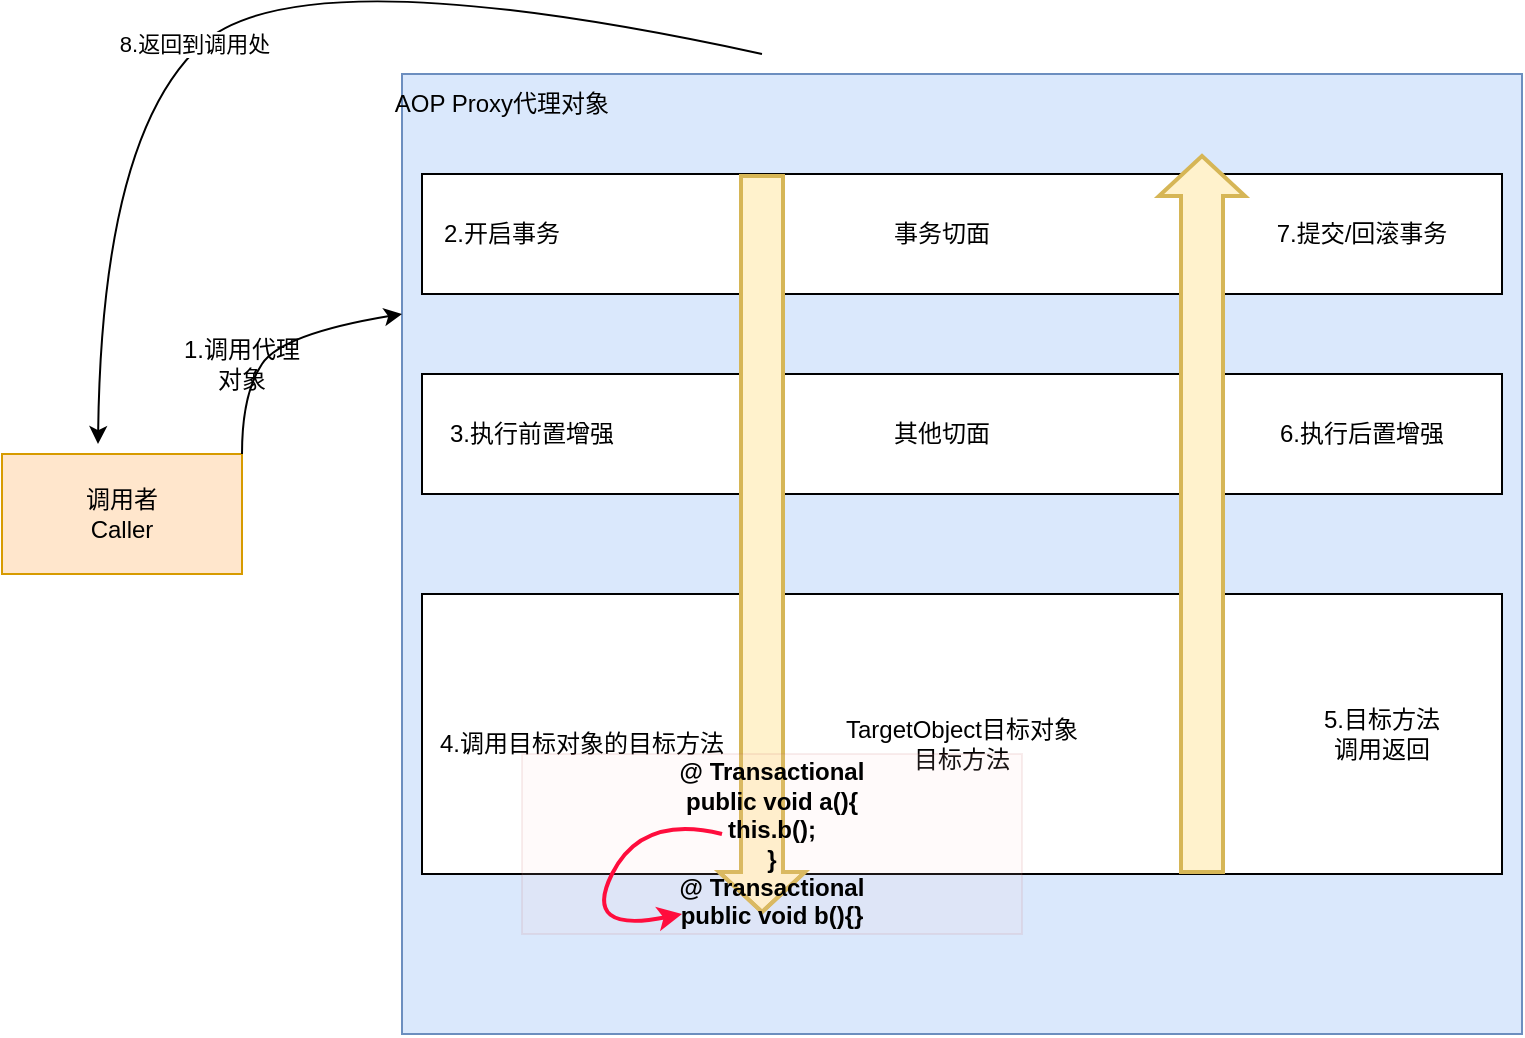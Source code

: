 <mxfile version="22.1.18" type="github">
  <diagram name="第 1 页" id="wLxCkMNg8gMWtOEjlbJJ">
    <mxGraphModel dx="1026" dy="650" grid="1" gridSize="10" guides="1" tooltips="1" connect="1" arrows="1" fold="1" page="1" pageScale="1" pageWidth="827" pageHeight="1169" math="0" shadow="0">
      <root>
        <mxCell id="0" />
        <mxCell id="1" parent="0" />
        <mxCell id="WaY7J1_5YlBNvb_G9uSw-1" value="调用者&lt;br&gt;Caller" style="rounded=0;whiteSpace=wrap;html=1;fillColor=#ffe6cc;strokeColor=#d79b00;gradientColor=none;" parent="1" vertex="1">
          <mxGeometry x="50" y="270" width="120" height="60" as="geometry" />
        </mxCell>
        <mxCell id="WaY7J1_5YlBNvb_G9uSw-2" value="" style="rounded=0;whiteSpace=wrap;html=1;fillColor=#dae8fc;strokeColor=#6c8ebf;" parent="1" vertex="1">
          <mxGeometry x="250" y="80" width="560" height="480" as="geometry" />
        </mxCell>
        <mxCell id="WaY7J1_5YlBNvb_G9uSw-3" value="AOP Proxy代理对象" style="text;html=1;strokeColor=none;fillColor=none;align=center;verticalAlign=middle;whiteSpace=wrap;rounded=0;" parent="1" vertex="1">
          <mxGeometry x="240" y="80" width="120" height="30" as="geometry" />
        </mxCell>
        <mxCell id="WaY7J1_5YlBNvb_G9uSw-4" value="" style="curved=1;endArrow=classic;html=1;rounded=0;entryX=0;entryY=0.25;entryDx=0;entryDy=0;" parent="1" target="WaY7J1_5YlBNvb_G9uSw-2" edge="1">
          <mxGeometry width="50" height="50" relative="1" as="geometry">
            <mxPoint x="170" y="270" as="sourcePoint" />
            <mxPoint x="220" y="220" as="targetPoint" />
            <Array as="points">
              <mxPoint x="170" y="240" />
              <mxPoint x="190" y="210" />
            </Array>
          </mxGeometry>
        </mxCell>
        <mxCell id="WaY7J1_5YlBNvb_G9uSw-5" value="1.调用代理对象" style="text;html=1;strokeColor=none;fillColor=none;align=center;verticalAlign=middle;whiteSpace=wrap;rounded=0;" parent="1" vertex="1">
          <mxGeometry x="140" y="210" width="60" height="30" as="geometry" />
        </mxCell>
        <mxCell id="WaY7J1_5YlBNvb_G9uSw-8" value="" style="rounded=0;whiteSpace=wrap;html=1;" parent="1" vertex="1">
          <mxGeometry x="260" y="130" width="540" height="60" as="geometry" />
        </mxCell>
        <mxCell id="WaY7J1_5YlBNvb_G9uSw-9" value="" style="rounded=0;whiteSpace=wrap;html=1;" parent="1" vertex="1">
          <mxGeometry x="260" y="230" width="540" height="60" as="geometry" />
        </mxCell>
        <mxCell id="WaY7J1_5YlBNvb_G9uSw-10" value="" style="rounded=0;whiteSpace=wrap;html=1;" parent="1" vertex="1">
          <mxGeometry x="260" y="340" width="540" height="140" as="geometry" />
        </mxCell>
        <mxCell id="60ih1bMFZ-7kQQ5-rzzn-2" value="其他切面" style="text;html=1;strokeColor=none;fillColor=none;align=center;verticalAlign=middle;whiteSpace=wrap;rounded=0;" vertex="1" parent="1">
          <mxGeometry x="490" y="245" width="60" height="30" as="geometry" />
        </mxCell>
        <mxCell id="60ih1bMFZ-7kQQ5-rzzn-3" value="3.执行前置增强" style="text;html=1;strokeColor=none;fillColor=none;align=center;verticalAlign=middle;whiteSpace=wrap;rounded=0;" vertex="1" parent="1">
          <mxGeometry x="270" y="245" width="90" height="30" as="geometry" />
        </mxCell>
        <mxCell id="60ih1bMFZ-7kQQ5-rzzn-4" value="6.执行后置增强" style="text;html=1;strokeColor=none;fillColor=none;align=center;verticalAlign=middle;whiteSpace=wrap;rounded=0;" vertex="1" parent="1">
          <mxGeometry x="660" y="245" width="140" height="30" as="geometry" />
        </mxCell>
        <mxCell id="60ih1bMFZ-7kQQ5-rzzn-6" value="7.提交/回滚事务" style="text;html=1;strokeColor=none;fillColor=none;align=center;verticalAlign=middle;whiteSpace=wrap;rounded=0;" vertex="1" parent="1">
          <mxGeometry x="660" y="145" width="140" height="30" as="geometry" />
        </mxCell>
        <mxCell id="60ih1bMFZ-7kQQ5-rzzn-7" value="事务切面" style="text;html=1;strokeColor=none;fillColor=none;align=center;verticalAlign=middle;whiteSpace=wrap;rounded=0;" vertex="1" parent="1">
          <mxGeometry x="490" y="145" width="60" height="30" as="geometry" />
        </mxCell>
        <mxCell id="60ih1bMFZ-7kQQ5-rzzn-8" value="2.开启事务" style="text;html=1;strokeColor=none;fillColor=none;align=center;verticalAlign=middle;whiteSpace=wrap;rounded=0;" vertex="1" parent="1">
          <mxGeometry x="270" y="145" width="60" height="30" as="geometry" />
        </mxCell>
        <mxCell id="60ih1bMFZ-7kQQ5-rzzn-9" value="4.调用目标对象的目标方法" style="text;html=1;strokeColor=none;fillColor=none;align=center;verticalAlign=middle;whiteSpace=wrap;rounded=0;" vertex="1" parent="1">
          <mxGeometry x="250" y="400" width="180" height="30" as="geometry" />
        </mxCell>
        <mxCell id="60ih1bMFZ-7kQQ5-rzzn-10" value="TargetObject目标对象目标方法" style="text;html=1;strokeColor=none;fillColor=none;align=center;verticalAlign=middle;whiteSpace=wrap;rounded=0;" vertex="1" parent="1">
          <mxGeometry x="465" y="400" width="130" height="30" as="geometry" />
        </mxCell>
        <mxCell id="60ih1bMFZ-7kQQ5-rzzn-11" value="5.目标方法&lt;br&gt;调用返回" style="text;html=1;strokeColor=none;fillColor=none;align=center;verticalAlign=middle;whiteSpace=wrap;rounded=0;" vertex="1" parent="1">
          <mxGeometry x="710" y="395" width="60" height="30" as="geometry" />
        </mxCell>
        <mxCell id="60ih1bMFZ-7kQQ5-rzzn-12" value="" style="shape=flexArrow;endArrow=classic;html=1;rounded=0;fillColor=#fff2cc;strokeColor=#d6b656;strokeWidth=2;width=20;" edge="1" parent="1">
          <mxGeometry width="50" height="50" relative="1" as="geometry">
            <mxPoint x="430" y="130" as="sourcePoint" />
            <mxPoint x="430" y="500" as="targetPoint" />
            <Array as="points">
              <mxPoint x="430" y="330" />
            </Array>
          </mxGeometry>
        </mxCell>
        <mxCell id="60ih1bMFZ-7kQQ5-rzzn-14" value="" style="shape=flexArrow;endArrow=classic;html=1;rounded=0;fillColor=#fff2cc;strokeColor=#d6b656;width=20;strokeWidth=2;" edge="1" parent="1">
          <mxGeometry width="50" height="50" relative="1" as="geometry">
            <mxPoint x="650" y="480" as="sourcePoint" />
            <mxPoint x="650" y="120" as="targetPoint" />
          </mxGeometry>
        </mxCell>
        <mxCell id="60ih1bMFZ-7kQQ5-rzzn-15" value="&lt;b&gt;@ Transactional&lt;br style=&quot;border-color: var(--border-color);&quot;&gt;public void a(){&lt;br style=&quot;border-color: var(--border-color);&quot;&gt;this.b();&lt;br style=&quot;border-color: var(--border-color);&quot;&gt;}&lt;br style=&quot;border-color: var(--border-color);&quot;&gt;@ Transactional&lt;br style=&quot;border-color: var(--border-color);&quot;&gt;public void b(){}&lt;/b&gt;" style="rounded=0;whiteSpace=wrap;html=1;fillColor=#f8cecc;strokeColor=#b85450;opacity=10;" vertex="1" parent="1">
          <mxGeometry x="310" y="420" width="250" height="90" as="geometry" />
        </mxCell>
        <mxCell id="60ih1bMFZ-7kQQ5-rzzn-21" value="" style="curved=1;endArrow=classic;html=1;rounded=0;strokeWidth=2;strokeColor=#FF0D3D;" edge="1" parent="1">
          <mxGeometry width="50" height="50" relative="1" as="geometry">
            <mxPoint x="410" y="460" as="sourcePoint" />
            <mxPoint x="390" y="500" as="targetPoint" />
            <Array as="points">
              <mxPoint x="370" y="450" />
              <mxPoint x="340" y="510" />
            </Array>
          </mxGeometry>
        </mxCell>
        <mxCell id="60ih1bMFZ-7kQQ5-rzzn-22" value="" style="curved=1;endArrow=classic;html=1;rounded=0;entryX=0.4;entryY=-0.083;entryDx=0;entryDy=0;entryPerimeter=0;" edge="1" parent="1" target="WaY7J1_5YlBNvb_G9uSw-1">
          <mxGeometry width="50" height="50" relative="1" as="geometry">
            <mxPoint x="430" y="70" as="sourcePoint" />
            <mxPoint x="100" y="250" as="targetPoint" />
            <Array as="points">
              <mxPoint x="200" y="20" />
              <mxPoint x="100" y="110" />
            </Array>
          </mxGeometry>
        </mxCell>
        <mxCell id="60ih1bMFZ-7kQQ5-rzzn-23" value="8.返回到调用处" style="edgeLabel;html=1;align=center;verticalAlign=middle;resizable=0;points=[];" vertex="1" connectable="0" parent="60ih1bMFZ-7kQQ5-rzzn-22">
          <mxGeometry x="0.162" y="-3" relative="1" as="geometry">
            <mxPoint as="offset" />
          </mxGeometry>
        </mxCell>
      </root>
    </mxGraphModel>
  </diagram>
</mxfile>
